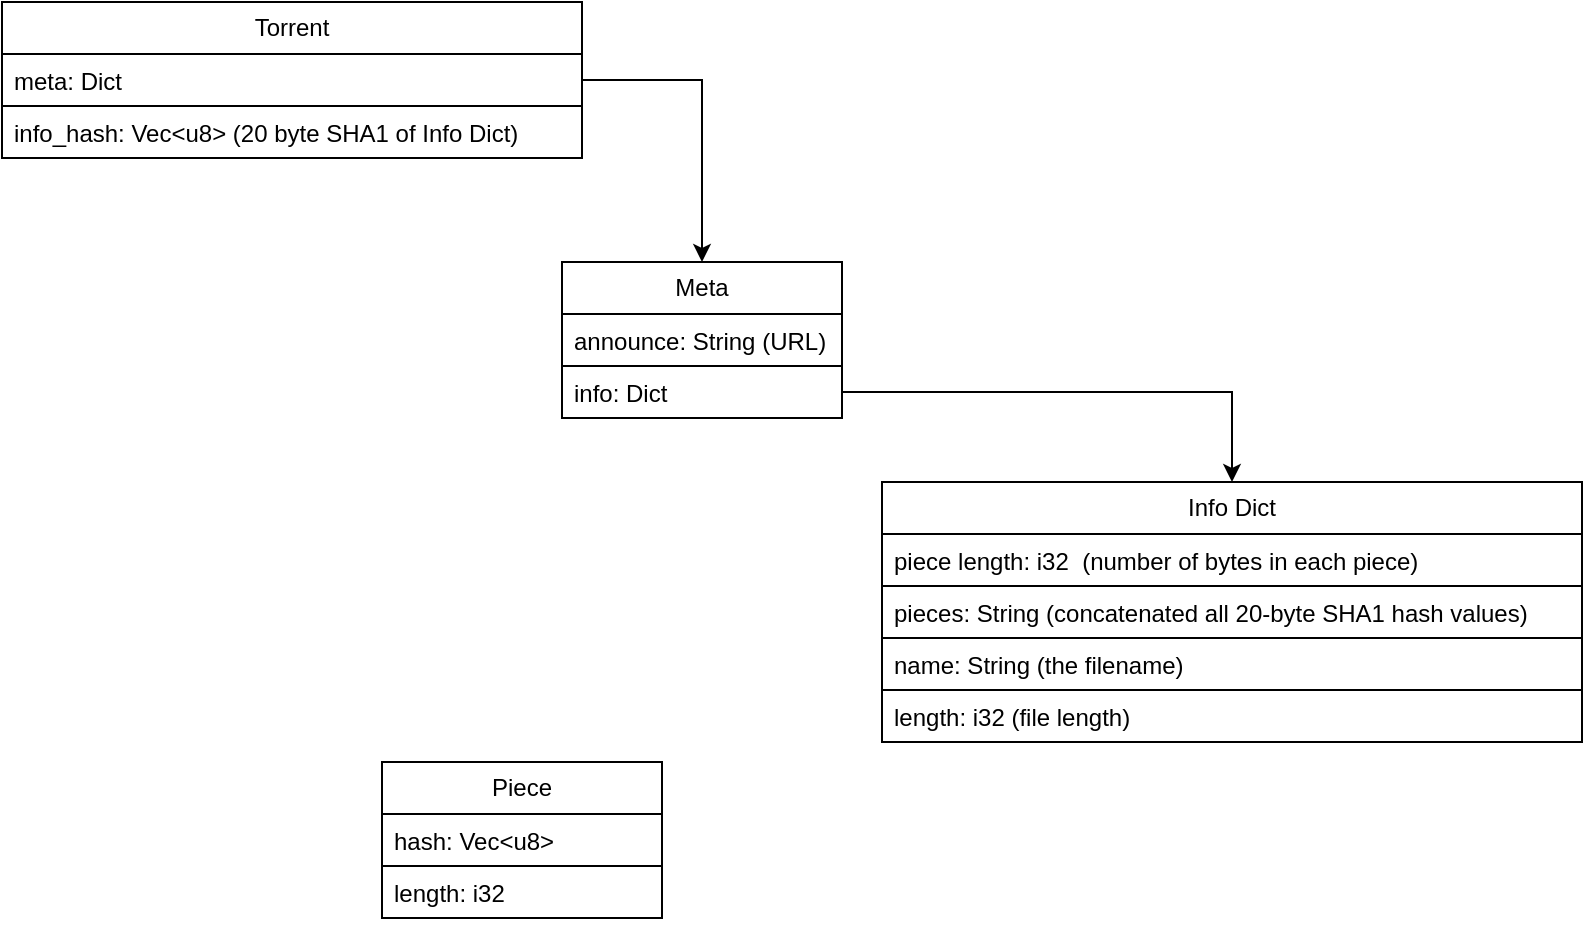 <mxfile version="22.1.11" type="github">
  <diagram name="Page-1" id="eKjKgYixJi5TDtqVLOn3">
    <mxGraphModel dx="954" dy="647" grid="1" gridSize="10" guides="1" tooltips="1" connect="1" arrows="1" fold="1" page="1" pageScale="1" pageWidth="827" pageHeight="1169" math="0" shadow="0">
      <root>
        <mxCell id="0" />
        <mxCell id="1" parent="0" />
        <mxCell id="oLRO9ITSkGWr4g-rrFDi-9" value="Meta" style="swimlane;fontStyle=0;childLayout=stackLayout;horizontal=1;startSize=26;fillColor=none;horizontalStack=0;resizeParent=1;resizeParentMax=0;resizeLast=0;collapsible=1;marginBottom=0;whiteSpace=wrap;html=1;" vertex="1" parent="1">
          <mxGeometry x="290" y="190" width="140" height="78" as="geometry" />
        </mxCell>
        <mxCell id="oLRO9ITSkGWr4g-rrFDi-10" value="announce: String (URL)" style="text;strokeColor=default;fillColor=none;align=left;verticalAlign=top;spacingLeft=4;spacingRight=4;overflow=hidden;rotatable=0;points=[[0,0.5],[1,0.5]];portConstraint=eastwest;whiteSpace=wrap;html=1;" vertex="1" parent="oLRO9ITSkGWr4g-rrFDi-9">
          <mxGeometry y="26" width="140" height="26" as="geometry" />
        </mxCell>
        <mxCell id="oLRO9ITSkGWr4g-rrFDi-11" value="info: Dict" style="text;strokeColor=none;fillColor=none;align=left;verticalAlign=top;spacingLeft=4;spacingRight=4;overflow=hidden;rotatable=0;points=[[0,0.5],[1,0.5]];portConstraint=eastwest;whiteSpace=wrap;html=1;" vertex="1" parent="oLRO9ITSkGWr4g-rrFDi-9">
          <mxGeometry y="52" width="140" height="26" as="geometry" />
        </mxCell>
        <mxCell id="oLRO9ITSkGWr4g-rrFDi-13" value="Info Dict" style="swimlane;fontStyle=0;childLayout=stackLayout;horizontal=1;startSize=26;fillColor=none;horizontalStack=0;resizeParent=1;resizeParentMax=0;resizeLast=0;collapsible=1;marginBottom=0;whiteSpace=wrap;html=1;" vertex="1" parent="1">
          <mxGeometry x="450" y="300" width="350" height="130" as="geometry" />
        </mxCell>
        <mxCell id="oLRO9ITSkGWr4g-rrFDi-14" value="piece length: i32 &amp;nbsp;(number of bytes in each piece)" style="text;strokeColor=default;fillColor=none;align=left;verticalAlign=top;spacingLeft=4;spacingRight=4;overflow=hidden;rotatable=0;points=[[0,0.5],[1,0.5]];portConstraint=eastwest;whiteSpace=wrap;html=1;" vertex="1" parent="oLRO9ITSkGWr4g-rrFDi-13">
          <mxGeometry y="26" width="350" height="26" as="geometry" />
        </mxCell>
        <mxCell id="oLRO9ITSkGWr4g-rrFDi-15" value="pieces: String (concatenated&amp;nbsp;all 20-byte SHA1 hash values)" style="text;strokeColor=default;fillColor=none;align=left;verticalAlign=top;spacingLeft=4;spacingRight=4;overflow=hidden;rotatable=0;points=[[0,0.5],[1,0.5]];portConstraint=eastwest;whiteSpace=wrap;html=1;" vertex="1" parent="oLRO9ITSkGWr4g-rrFDi-13">
          <mxGeometry y="52" width="350" height="26" as="geometry" />
        </mxCell>
        <mxCell id="oLRO9ITSkGWr4g-rrFDi-17" value="name: String (the filename)" style="text;strokeColor=default;fillColor=none;align=left;verticalAlign=top;spacingLeft=4;spacingRight=4;overflow=hidden;rotatable=0;points=[[0,0.5],[1,0.5]];portConstraint=eastwest;whiteSpace=wrap;html=1;" vertex="1" parent="oLRO9ITSkGWr4g-rrFDi-13">
          <mxGeometry y="78" width="350" height="26" as="geometry" />
        </mxCell>
        <mxCell id="oLRO9ITSkGWr4g-rrFDi-18" value="length: i32 (file length)" style="text;strokeColor=none;fillColor=none;align=left;verticalAlign=top;spacingLeft=4;spacingRight=4;overflow=hidden;rotatable=0;points=[[0,0.5],[1,0.5]];portConstraint=eastwest;whiteSpace=wrap;html=1;" vertex="1" parent="oLRO9ITSkGWr4g-rrFDi-13">
          <mxGeometry y="104" width="350" height="26" as="geometry" />
        </mxCell>
        <mxCell id="oLRO9ITSkGWr4g-rrFDi-19" style="edgeStyle=orthogonalEdgeStyle;rounded=0;orthogonalLoop=1;jettySize=auto;html=1;entryX=0.5;entryY=0;entryDx=0;entryDy=0;" edge="1" parent="1" source="oLRO9ITSkGWr4g-rrFDi-11" target="oLRO9ITSkGWr4g-rrFDi-13">
          <mxGeometry relative="1" as="geometry" />
        </mxCell>
        <mxCell id="oLRO9ITSkGWr4g-rrFDi-20" value="Piece" style="swimlane;fontStyle=0;childLayout=stackLayout;horizontal=1;startSize=26;fillColor=none;horizontalStack=0;resizeParent=1;resizeParentMax=0;resizeLast=0;collapsible=1;marginBottom=0;whiteSpace=wrap;html=1;" vertex="1" parent="1">
          <mxGeometry x="200" y="440" width="140" height="78" as="geometry" />
        </mxCell>
        <mxCell id="oLRO9ITSkGWr4g-rrFDi-21" value="hash: Vec&amp;lt;u8&amp;gt;" style="text;strokeColor=default;fillColor=none;align=left;verticalAlign=top;spacingLeft=4;spacingRight=4;overflow=hidden;rotatable=0;points=[[0,0.5],[1,0.5]];portConstraint=eastwest;whiteSpace=wrap;html=1;" vertex="1" parent="oLRO9ITSkGWr4g-rrFDi-20">
          <mxGeometry y="26" width="140" height="26" as="geometry" />
        </mxCell>
        <mxCell id="oLRO9ITSkGWr4g-rrFDi-22" value="length: i32" style="text;strokeColor=none;fillColor=none;align=left;verticalAlign=top;spacingLeft=4;spacingRight=4;overflow=hidden;rotatable=0;points=[[0,0.5],[1,0.5]];portConstraint=eastwest;whiteSpace=wrap;html=1;" vertex="1" parent="oLRO9ITSkGWr4g-rrFDi-20">
          <mxGeometry y="52" width="140" height="26" as="geometry" />
        </mxCell>
        <mxCell id="oLRO9ITSkGWr4g-rrFDi-23" value="Torrent" style="swimlane;fontStyle=0;childLayout=stackLayout;horizontal=1;startSize=26;fillColor=none;horizontalStack=0;resizeParent=1;resizeParentMax=0;resizeLast=0;collapsible=1;marginBottom=0;whiteSpace=wrap;html=1;" vertex="1" parent="1">
          <mxGeometry x="10" y="60" width="290" height="78" as="geometry" />
        </mxCell>
        <mxCell id="oLRO9ITSkGWr4g-rrFDi-24" value="meta: Dict" style="text;strokeColor=none;fillColor=none;align=left;verticalAlign=top;spacingLeft=4;spacingRight=4;overflow=hidden;rotatable=0;points=[[0,0.5],[1,0.5]];portConstraint=eastwest;whiteSpace=wrap;html=1;labelBorderColor=none;" vertex="1" parent="oLRO9ITSkGWr4g-rrFDi-23">
          <mxGeometry y="26" width="290" height="26" as="geometry" />
        </mxCell>
        <mxCell id="oLRO9ITSkGWr4g-rrFDi-25" value="info_hash: Vec&amp;lt;u8&amp;gt; (20 byte SHA1 of Info Dict)&amp;nbsp;" style="text;strokeColor=default;fillColor=none;align=left;verticalAlign=top;spacingLeft=4;spacingRight=4;overflow=hidden;rotatable=0;points=[[0,0.5],[1,0.5]];portConstraint=eastwest;whiteSpace=wrap;html=1;" vertex="1" parent="oLRO9ITSkGWr4g-rrFDi-23">
          <mxGeometry y="52" width="290" height="26" as="geometry" />
        </mxCell>
        <mxCell id="oLRO9ITSkGWr4g-rrFDi-26" style="edgeStyle=orthogonalEdgeStyle;rounded=0;orthogonalLoop=1;jettySize=auto;html=1;entryX=0.5;entryY=0;entryDx=0;entryDy=0;" edge="1" parent="1" source="oLRO9ITSkGWr4g-rrFDi-24" target="oLRO9ITSkGWr4g-rrFDi-9">
          <mxGeometry relative="1" as="geometry" />
        </mxCell>
      </root>
    </mxGraphModel>
  </diagram>
</mxfile>
